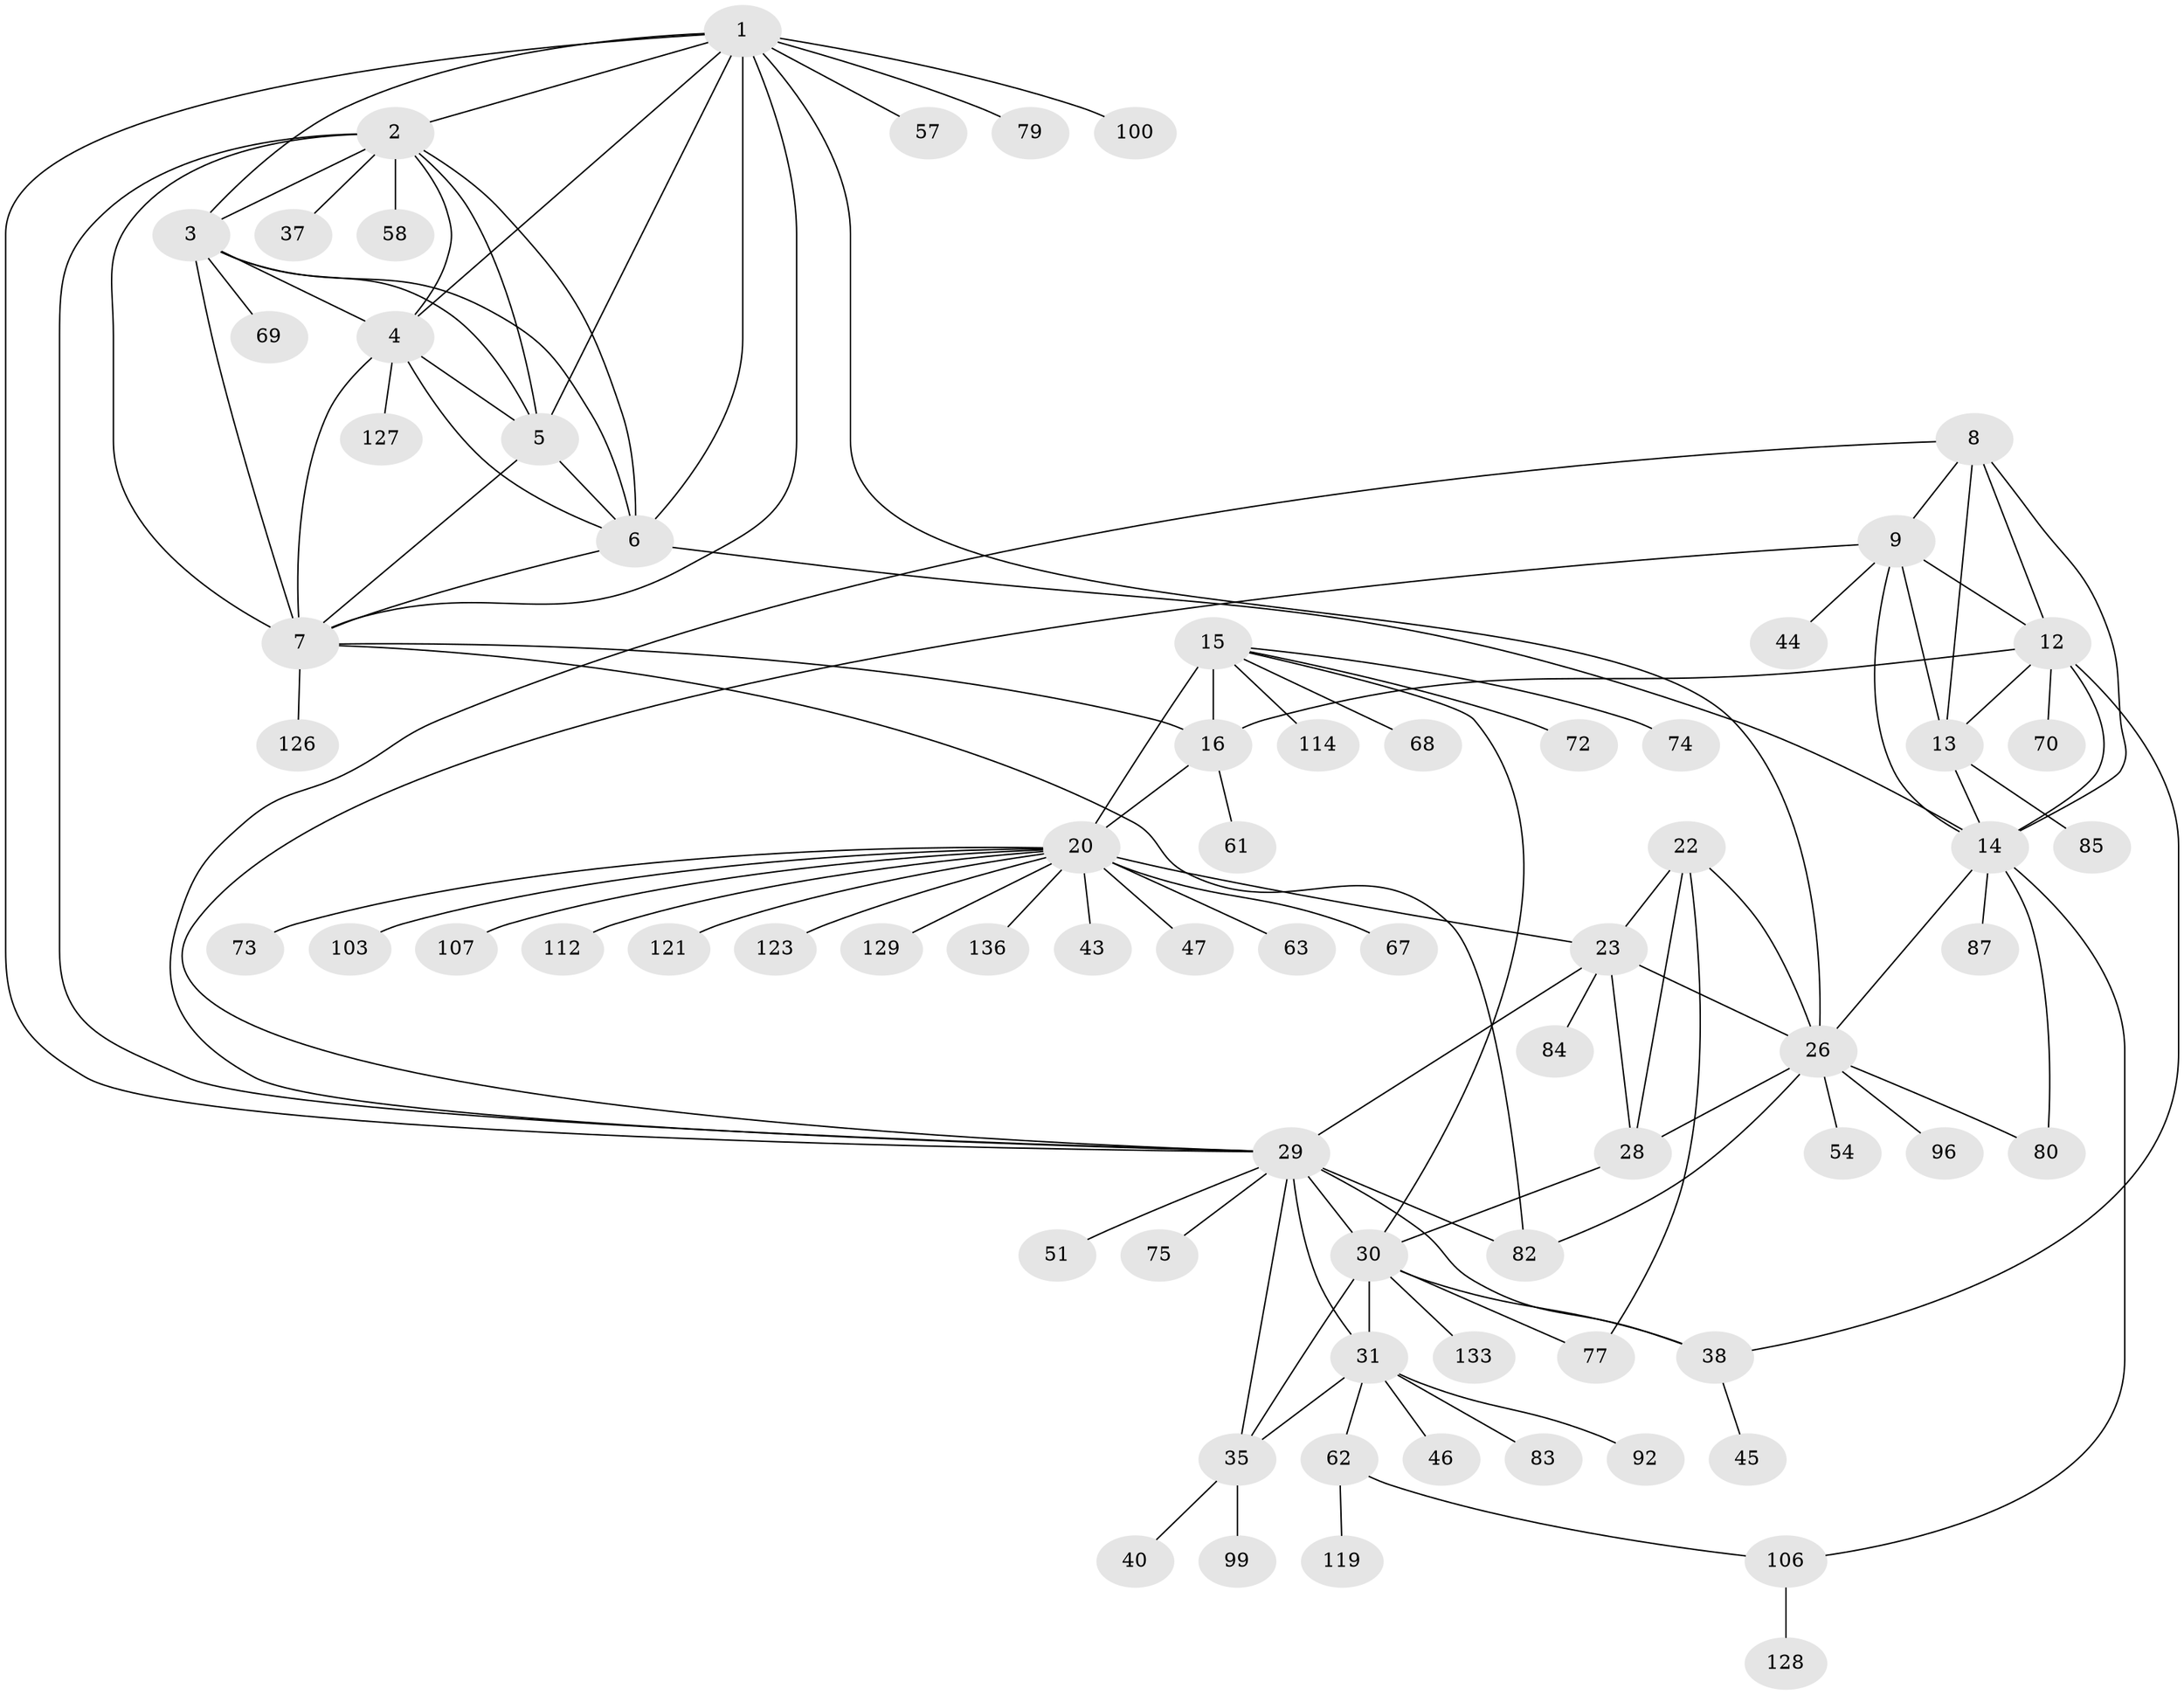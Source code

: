 // original degree distribution, {11: 0.013793103448275862, 10: 0.034482758620689655, 8: 0.041379310344827586, 7: 0.041379310344827586, 6: 0.020689655172413793, 12: 0.027586206896551724, 9: 0.04827586206896552, 13: 0.013793103448275862, 16: 0.006896551724137931, 1: 0.593103448275862, 2: 0.1310344827586207, 3: 0.020689655172413793, 4: 0.006896551724137931}
// Generated by graph-tools (version 1.1) at 2025/15/03/09/25 04:15:43]
// undirected, 72 vertices, 115 edges
graph export_dot {
graph [start="1"]
  node [color=gray90,style=filled];
  1;
  2 [super="+122"];
  3 [super="+76"];
  4;
  5;
  6 [super="+48+56+97+49+41"];
  7;
  8 [super="+52+91+104+145+141+10+60"];
  9 [super="+111+42"];
  12;
  13;
  14 [super="+36+64"];
  15 [super="+18+17"];
  16 [super="+19"];
  20 [super="+21"];
  22 [super="+24+101"];
  23 [super="+105+25+50"];
  26 [super="+27"];
  28 [super="+39+118+89+59"];
  29 [super="+139+116+135+113+32+34"];
  30 [super="+33+98"];
  31;
  35;
  37;
  38 [super="+138+143+131+53"];
  40;
  43;
  44;
  45;
  46;
  47;
  51;
  54;
  57;
  58;
  61;
  62;
  63;
  67;
  68;
  69;
  70;
  72;
  73 [super="+86"];
  74;
  75;
  77;
  79;
  80 [super="+94"];
  82 [super="+102+93"];
  83;
  84;
  85;
  87;
  92;
  96;
  99;
  100 [super="+110"];
  103;
  106 [super="+120"];
  107;
  112;
  114 [super="+140"];
  119;
  121 [super="+132"];
  123;
  126;
  127;
  128;
  129;
  133;
  136;
  1 -- 2;
  1 -- 3;
  1 -- 4;
  1 -- 5;
  1 -- 6;
  1 -- 7;
  1 -- 26;
  1 -- 57;
  1 -- 79;
  1 -- 100;
  1 -- 29;
  2 -- 3;
  2 -- 4;
  2 -- 5;
  2 -- 6;
  2 -- 7;
  2 -- 37;
  2 -- 58;
  2 -- 29;
  3 -- 4;
  3 -- 5;
  3 -- 6;
  3 -- 7;
  3 -- 69;
  4 -- 5;
  4 -- 6;
  4 -- 7;
  4 -- 127;
  5 -- 6;
  5 -- 7;
  6 -- 7;
  6 -- 14;
  7 -- 16;
  7 -- 126;
  7 -- 82;
  8 -- 9 [weight=3];
  8 -- 12 [weight=3];
  8 -- 13 [weight=3];
  8 -- 14 [weight=3];
  8 -- 29;
  9 -- 12;
  9 -- 13;
  9 -- 14;
  9 -- 44;
  9 -- 29;
  12 -- 13;
  12 -- 14;
  12 -- 38;
  12 -- 70;
  12 -- 16;
  13 -- 14;
  13 -- 85;
  14 -- 26;
  14 -- 80;
  14 -- 87;
  14 -- 106;
  15 -- 16 [weight=6];
  15 -- 20 [weight=6];
  15 -- 72;
  15 -- 74;
  15 -- 114;
  15 -- 68;
  15 -- 30;
  16 -- 20 [weight=4];
  16 -- 61;
  20 -- 73;
  20 -- 103;
  20 -- 129;
  20 -- 67;
  20 -- 136;
  20 -- 107;
  20 -- 43;
  20 -- 47;
  20 -- 112;
  20 -- 23;
  20 -- 121;
  20 -- 123;
  20 -- 63;
  22 -- 23 [weight=4];
  22 -- 26 [weight=4];
  22 -- 28 [weight=2];
  22 -- 77;
  23 -- 26 [weight=4];
  23 -- 28 [weight=2];
  23 -- 84;
  23 -- 29;
  26 -- 28 [weight=2];
  26 -- 54;
  26 -- 80;
  26 -- 82;
  26 -- 96;
  28 -- 30;
  29 -- 30 [weight=6];
  29 -- 31 [weight=3];
  29 -- 35 [weight=3];
  29 -- 82;
  29 -- 38;
  29 -- 51;
  29 -- 75;
  30 -- 31 [weight=2];
  30 -- 35 [weight=2];
  30 -- 133;
  30 -- 77;
  30 -- 38;
  31 -- 35;
  31 -- 46;
  31 -- 62;
  31 -- 83;
  31 -- 92;
  35 -- 40;
  35 -- 99;
  38 -- 45;
  62 -- 106;
  62 -- 119;
  106 -- 128;
}
